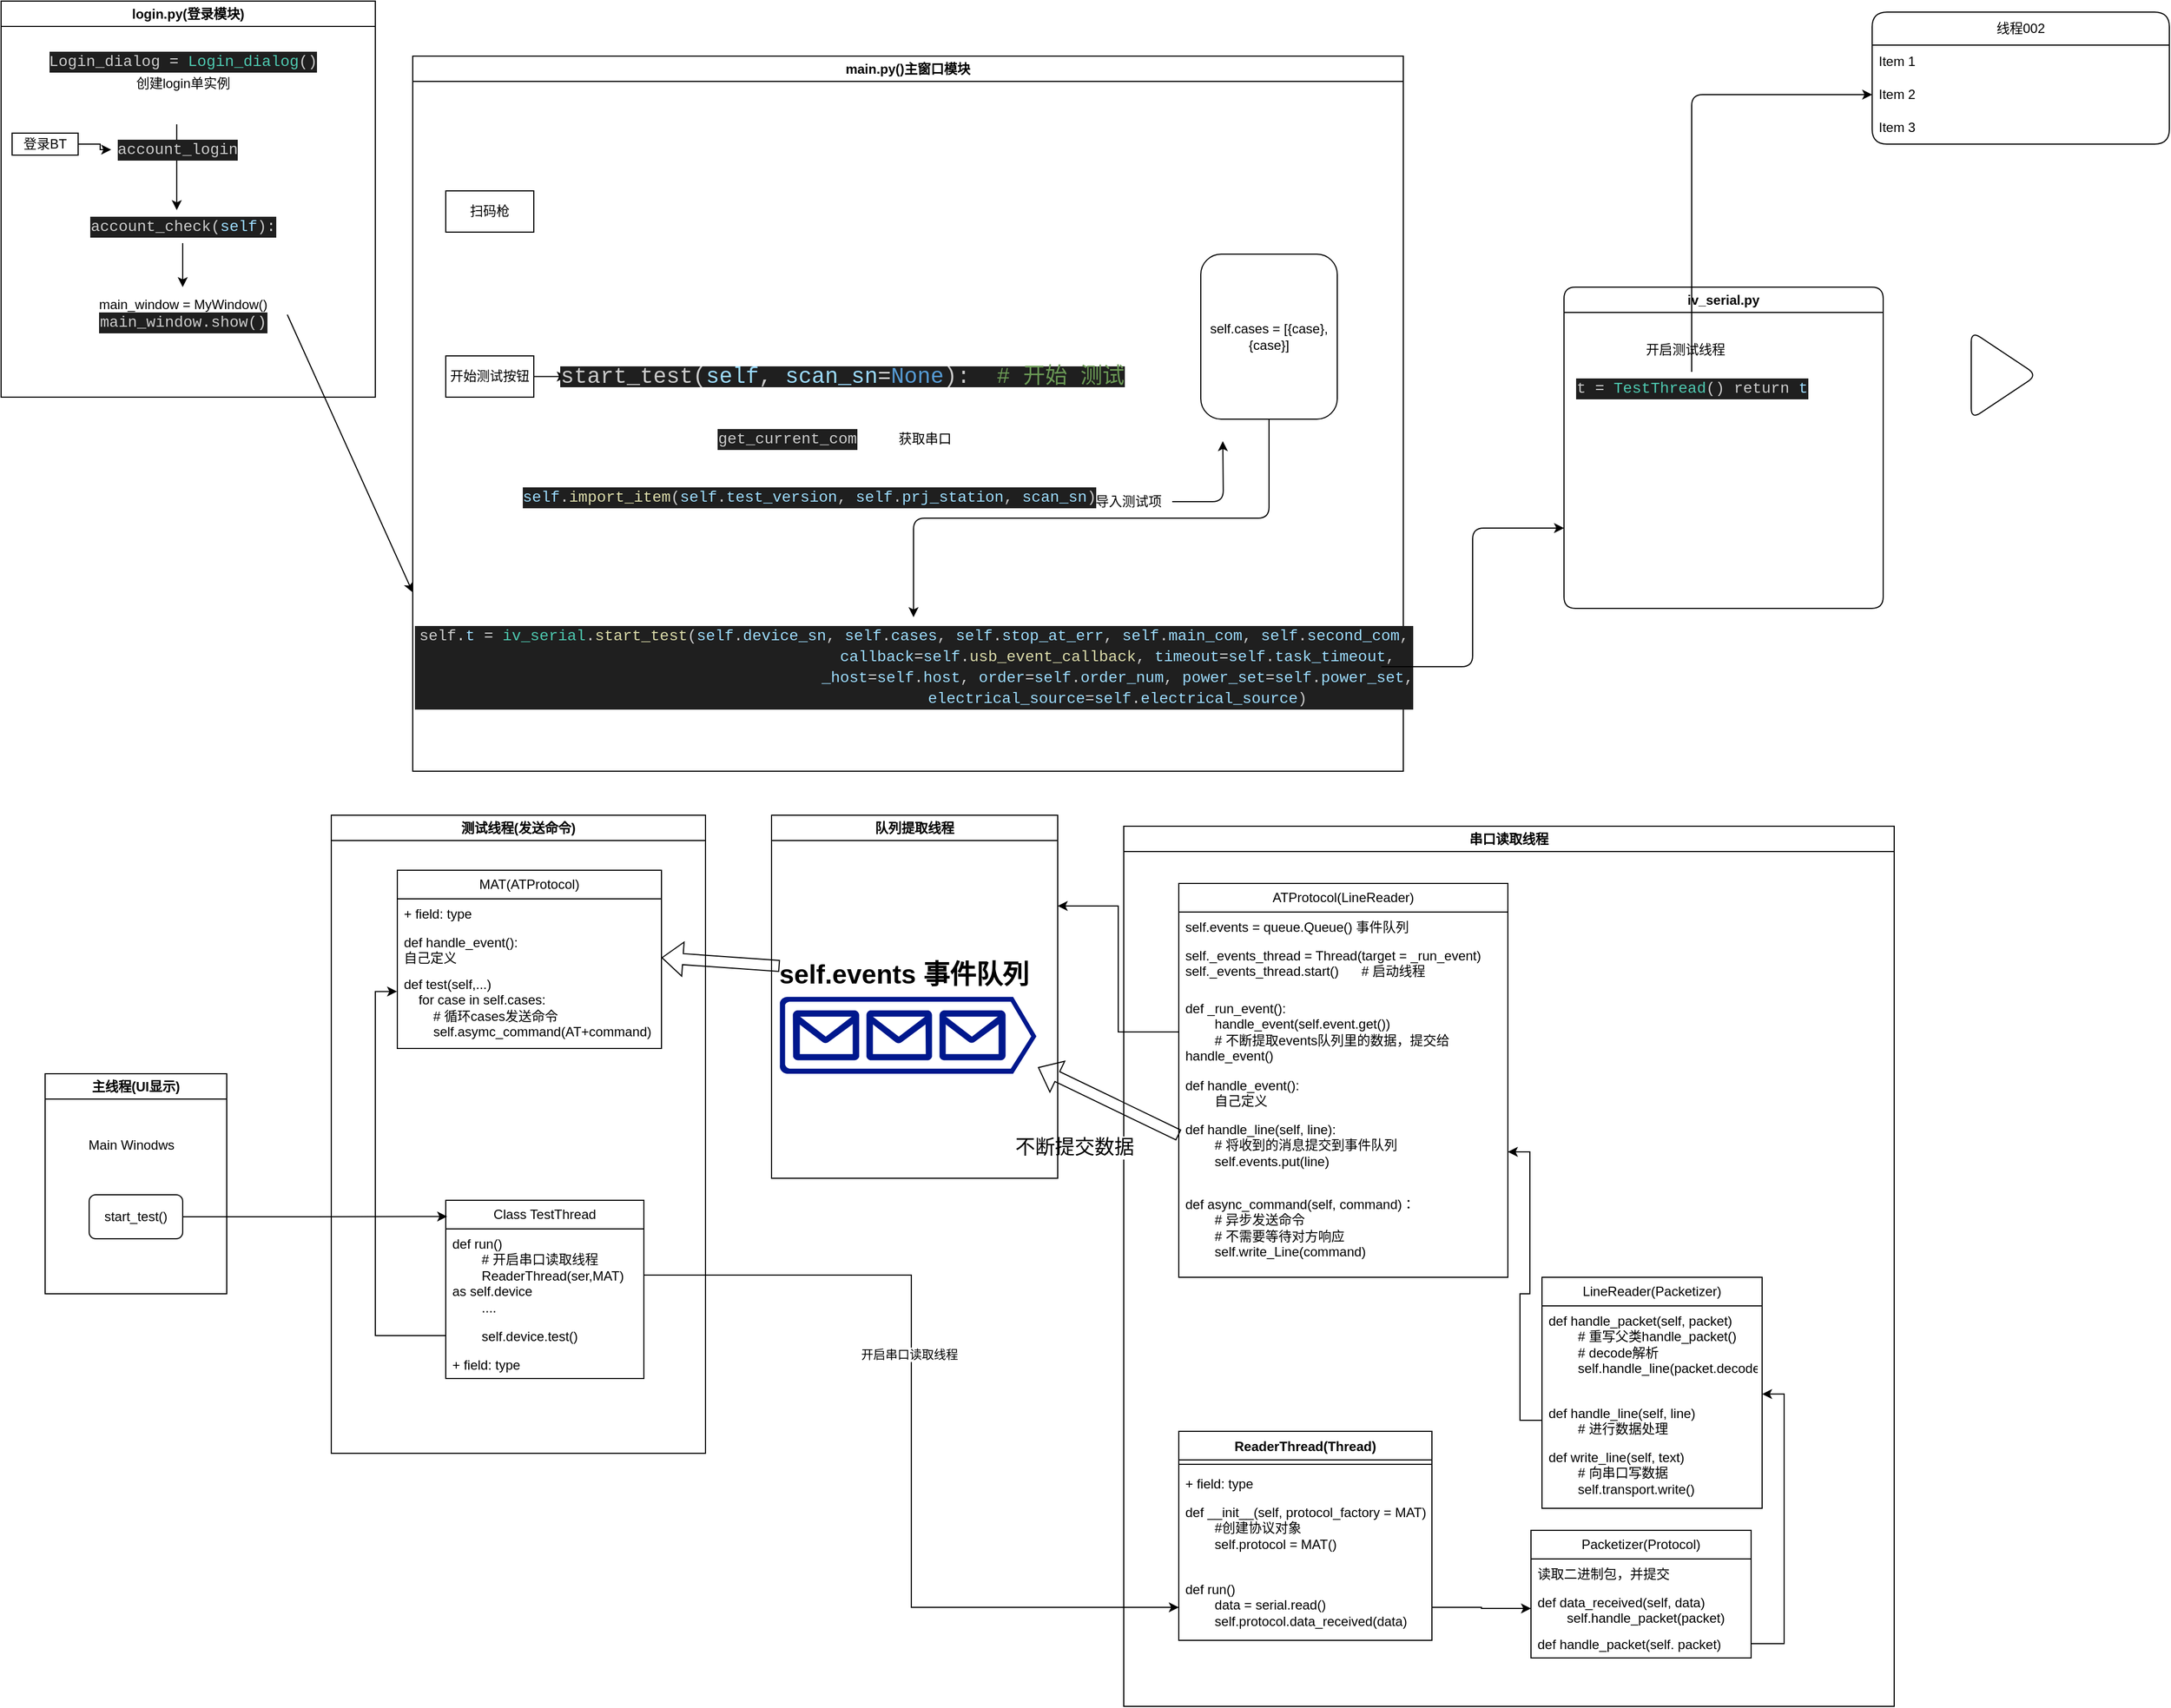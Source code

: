 <mxfile version="21.6.6" type="github">
  <diagram name="第 1 页" id="dt1ydbLvdWKdi6ZFMIxa">
    <mxGraphModel dx="989" dy="545" grid="1" gridSize="10" guides="1" tooltips="1" connect="1" arrows="1" fold="1" page="1" pageScale="1" pageWidth="827" pageHeight="1169" math="0" shadow="0">
      <root>
        <mxCell id="0" />
        <mxCell id="1" parent="0" />
        <mxCell id="iBdUKiKmWNrFC63WjBEQ-3" value="login.py(登录模块)" style="swimlane;whiteSpace=wrap;html=1;rounded=0;labelBackgroundColor=none;" parent="1" vertex="1">
          <mxGeometry x="40" y="130" width="340" height="360" as="geometry" />
        </mxCell>
        <mxCell id="iBdUKiKmWNrFC63WjBEQ-4" value="&lt;div style=&quot;color: rgb(204, 204, 204); background-color: rgb(31, 31, 31); font-family: Consolas, &amp;quot;Courier New&amp;quot;, monospace; font-size: 14px; line-height: 19px;&quot;&gt;Login_dialog &lt;span style=&quot;color: #d4d4d4;&quot;&gt;=&lt;/span&gt; &lt;span style=&quot;color: #4ec9b0;&quot;&gt;Login_dialog&lt;/span&gt;()&lt;/div&gt;" style="text;html=1;align=center;verticalAlign=middle;resizable=0;points=[];autosize=1;strokeColor=none;fillColor=none;rounded=0;labelBackgroundColor=none;" parent="iBdUKiKmWNrFC63WjBEQ-3" vertex="1">
          <mxGeometry x="40" y="40" width="250" height="30" as="geometry" />
        </mxCell>
        <mxCell id="iBdUKiKmWNrFC63WjBEQ-6" value="创建login单实例" style="text;html=1;align=center;verticalAlign=middle;resizable=0;points=[];autosize=1;strokeColor=none;fillColor=none;rounded=0;labelBackgroundColor=none;" parent="iBdUKiKmWNrFC63WjBEQ-3" vertex="1">
          <mxGeometry x="110" y="60" width="110" height="30" as="geometry" />
        </mxCell>
        <mxCell id="pdhDMb10vHC7tpRMdVxu-9" value="" style="edgeStyle=orthogonalEdgeStyle;rounded=0;orthogonalLoop=1;jettySize=auto;html=1;labelBackgroundColor=none;fontColor=default;" parent="iBdUKiKmWNrFC63WjBEQ-3" source="iBdUKiKmWNrFC63WjBEQ-7" target="pdhDMb10vHC7tpRMdVxu-3" edge="1">
          <mxGeometry relative="1" as="geometry" />
        </mxCell>
        <mxCell id="iBdUKiKmWNrFC63WjBEQ-7" value="&lt;div style=&quot;color: rgb(204, 204, 204); background-color: rgb(31, 31, 31); font-family: Consolas, &amp;quot;Courier New&amp;quot;, monospace; font-size: 14px; line-height: 19px;&quot;&gt;account_check(&lt;span style=&quot;color: #9cdcfe;&quot;&gt;self&lt;/span&gt;):&lt;/div&gt;" style="text;html=1;align=center;verticalAlign=middle;resizable=0;points=[];autosize=1;strokeColor=none;fillColor=none;rounded=0;labelBackgroundColor=none;" parent="iBdUKiKmWNrFC63WjBEQ-3" vertex="1">
          <mxGeometry x="75" y="190" width="180" height="30" as="geometry" />
        </mxCell>
        <mxCell id="pdhDMb10vHC7tpRMdVxu-8" value="" style="edgeStyle=orthogonalEdgeStyle;rounded=0;orthogonalLoop=1;jettySize=auto;html=1;labelBackgroundColor=none;fontColor=default;" parent="iBdUKiKmWNrFC63WjBEQ-3" edge="1">
          <mxGeometry relative="1" as="geometry">
            <mxPoint x="159.58" y="112.0" as="sourcePoint" />
            <mxPoint x="159.58" y="190" as="targetPoint" />
          </mxGeometry>
        </mxCell>
        <mxCell id="iBdUKiKmWNrFC63WjBEQ-15" value="&lt;div style=&quot;color: rgb(204, 204, 204); background-color: rgb(31, 31, 31); font-family: Consolas, &amp;quot;Courier New&amp;quot;, monospace; font-size: 14px; line-height: 19px;&quot;&gt;account_login&lt;/div&gt;" style="text;html=1;align=center;verticalAlign=middle;resizable=0;points=[];autosize=1;strokeColor=none;fillColor=none;rounded=0;labelBackgroundColor=none;" parent="iBdUKiKmWNrFC63WjBEQ-3" vertex="1">
          <mxGeometry x="100" y="120" width="120" height="30" as="geometry" />
        </mxCell>
        <mxCell id="pdhDMb10vHC7tpRMdVxu-3" value="main_window = MyWindow()&lt;br&gt;&lt;div style=&quot;color: rgb(204, 204, 204); background-color: rgb(31, 31, 31); font-family: Consolas, &amp;quot;Courier New&amp;quot;, monospace; font-size: 14px; line-height: 19px;&quot;&gt;main_window.show()&lt;/div&gt;" style="text;html=1;align=center;verticalAlign=middle;resizable=0;points=[];autosize=1;strokeColor=none;fillColor=none;rounded=0;labelBackgroundColor=none;" parent="iBdUKiKmWNrFC63WjBEQ-3" vertex="1">
          <mxGeometry x="75" y="260" width="180" height="50" as="geometry" />
        </mxCell>
        <mxCell id="pdhDMb10vHC7tpRMdVxu-5" value="" style="edgeStyle=orthogonalEdgeStyle;rounded=0;orthogonalLoop=1;jettySize=auto;html=1;labelBackgroundColor=none;fontColor=default;" parent="iBdUKiKmWNrFC63WjBEQ-3" source="pdhDMb10vHC7tpRMdVxu-4" target="iBdUKiKmWNrFC63WjBEQ-15" edge="1">
          <mxGeometry relative="1" as="geometry" />
        </mxCell>
        <mxCell id="pdhDMb10vHC7tpRMdVxu-4" value="登录BT" style="rounded=0;whiteSpace=wrap;html=1;labelBackgroundColor=none;" parent="iBdUKiKmWNrFC63WjBEQ-3" vertex="1">
          <mxGeometry x="10" y="120" width="60" height="20" as="geometry" />
        </mxCell>
        <mxCell id="pdhDMb10vHC7tpRMdVxu-10" value="main.py()主窗口模块" style="swimlane;whiteSpace=wrap;html=1;rounded=0;labelBackgroundColor=none;" parent="1" vertex="1">
          <mxGeometry x="414" y="180" width="900" height="650" as="geometry" />
        </mxCell>
        <mxCell id="pdhDMb10vHC7tpRMdVxu-16" value="" style="edgeStyle=orthogonalEdgeStyle;rounded=0;orthogonalLoop=1;jettySize=auto;html=1;labelBackgroundColor=none;fontColor=default;" parent="pdhDMb10vHC7tpRMdVxu-10" source="pdhDMb10vHC7tpRMdVxu-13" target="pdhDMb10vHC7tpRMdVxu-15" edge="1">
          <mxGeometry relative="1" as="geometry" />
        </mxCell>
        <mxCell id="pdhDMb10vHC7tpRMdVxu-13" value="开始测试按钮" style="rounded=0;whiteSpace=wrap;html=1;labelBackgroundColor=none;" parent="pdhDMb10vHC7tpRMdVxu-10" vertex="1">
          <mxGeometry x="30" y="272.5" width="80" height="37.5" as="geometry" />
        </mxCell>
        <mxCell id="pdhDMb10vHC7tpRMdVxu-14" value="扫码枪" style="rounded=0;whiteSpace=wrap;html=1;labelBackgroundColor=none;" parent="pdhDMb10vHC7tpRMdVxu-10" vertex="1">
          <mxGeometry x="30" y="122.5" width="80" height="37.5" as="geometry" />
        </mxCell>
        <mxCell id="pdhDMb10vHC7tpRMdVxu-15" value="&lt;div style=&quot;color: rgb(204, 204, 204); background-color: rgb(31, 31, 31); font-family: Consolas, &amp;quot;Courier New&amp;quot;, monospace; font-size: 20px; line-height: 19px;&quot;&gt;start_test(&lt;span style=&quot;color: #9cdcfe;&quot;&gt;self&lt;/span&gt;, &lt;span style=&quot;color: #9cdcfe;&quot;&gt;scan_sn&lt;/span&gt;&lt;span style=&quot;color: #d4d4d4;&quot;&gt;=&lt;/span&gt;&lt;span style=&quot;color: #569cd6;&quot;&gt;None&lt;/span&gt;): &amp;nbsp;&lt;span style=&quot;color: #6a9955;&quot;&gt;# 开始 测试&lt;/span&gt;&lt;/div&gt;" style="text;html=1;align=center;verticalAlign=middle;resizable=0;points=[];autosize=1;strokeColor=none;fillColor=none;rounded=0;labelBackgroundColor=none;" parent="pdhDMb10vHC7tpRMdVxu-10" vertex="1">
          <mxGeometry x="140" y="276.25" width="500" height="30" as="geometry" />
        </mxCell>
        <mxCell id="pdhDMb10vHC7tpRMdVxu-19" value="&lt;div style=&quot;color: rgb(204, 204, 204); background-color: rgb(31, 31, 31); font-family: Consolas, &amp;quot;Courier New&amp;quot;, monospace; font-size: 14px; line-height: 19px;&quot;&gt;get_current_com&lt;/div&gt;" style="text;html=1;align=center;verticalAlign=middle;resizable=0;points=[];autosize=1;strokeColor=none;fillColor=none;" parent="pdhDMb10vHC7tpRMdVxu-10" vertex="1">
          <mxGeometry x="270" y="332.5" width="140" height="30" as="geometry" />
        </mxCell>
        <mxCell id="pdhDMb10vHC7tpRMdVxu-22" value="&#xa;&lt;div style=&quot;color: rgb(204, 204, 204); background-color: rgb(31, 31, 31); font-family: Consolas, &amp;quot;Courier New&amp;quot;, monospace; font-weight: normal; font-size: 14px; line-height: 19px;&quot;&gt;&lt;div&gt;&lt;span style=&quot;color: #9cdcfe;&quot;&gt;self&lt;/span&gt;&lt;span style=&quot;color: #cccccc;&quot;&gt;.&lt;/span&gt;&lt;span style=&quot;color: #dcdcaa;&quot;&gt;import_item&lt;/span&gt;&lt;span style=&quot;color: #cccccc;&quot;&gt;(&lt;/span&gt;&lt;span style=&quot;color: #9cdcfe;&quot;&gt;self&lt;/span&gt;&lt;span style=&quot;color: #cccccc;&quot;&gt;.&lt;/span&gt;&lt;span style=&quot;color: #9cdcfe;&quot;&gt;test_version&lt;/span&gt;&lt;span style=&quot;color: #cccccc;&quot;&gt;, &lt;/span&gt;&lt;span style=&quot;color: #9cdcfe;&quot;&gt;self&lt;/span&gt;&lt;span style=&quot;color: #cccccc;&quot;&gt;.&lt;/span&gt;&lt;span style=&quot;color: #9cdcfe;&quot;&gt;prj_station&lt;/span&gt;&lt;span style=&quot;color: #cccccc;&quot;&gt;, &lt;/span&gt;&lt;span style=&quot;color: #9cdcfe;&quot;&gt;scan_sn&lt;/span&gt;&lt;span style=&quot;color: #cccccc;&quot;&gt;)&lt;/span&gt;&lt;/div&gt;&lt;/div&gt;&#xa;&#xa;" style="text;html=1;align=center;verticalAlign=middle;resizable=0;points=[];autosize=1;strokeColor=none;fillColor=none;" parent="pdhDMb10vHC7tpRMdVxu-10" vertex="1">
          <mxGeometry x="110" y="367.5" width="500" height="80" as="geometry" />
        </mxCell>
        <mxCell id="pdhDMb10vHC7tpRMdVxu-23" value="获取串口" style="text;html=1;align=center;verticalAlign=middle;resizable=0;points=[];autosize=1;strokeColor=none;fillColor=none;" parent="pdhDMb10vHC7tpRMdVxu-10" vertex="1">
          <mxGeometry x="430" y="332.5" width="70" height="30" as="geometry" />
        </mxCell>
        <mxCell id="pdhDMb10vHC7tpRMdVxu-37" style="edgeStyle=orthogonalEdgeStyle;rounded=1;orthogonalLoop=1;jettySize=auto;html=1;" parent="pdhDMb10vHC7tpRMdVxu-10" source="pdhDMb10vHC7tpRMdVxu-24" edge="1">
          <mxGeometry relative="1" as="geometry">
            <mxPoint x="736.0" y="350" as="targetPoint" />
          </mxGeometry>
        </mxCell>
        <mxCell id="pdhDMb10vHC7tpRMdVxu-24" value="导入测试项" style="text;html=1;align=center;verticalAlign=middle;resizable=0;points=[];autosize=1;strokeColor=none;fillColor=none;" parent="pdhDMb10vHC7tpRMdVxu-10" vertex="1">
          <mxGeometry x="610" y="390" width="80" height="30" as="geometry" />
        </mxCell>
        <mxCell id="pdhDMb10vHC7tpRMdVxu-27" value="&lt;div style=&quot;color: rgb(204, 204, 204); font-family: Consolas, &amp;quot;Courier New&amp;quot;, monospace; font-size: 14px; line-height: 19px; background-color: rgb(31, 31, 31);&quot;&gt;&lt;div&gt;self.&lt;span style=&quot;color: #9cdcfe;&quot;&gt;t&lt;/span&gt; &lt;span style=&quot;color: #d4d4d4;&quot;&gt;=&lt;/span&gt; &lt;span style=&quot;color: #4ec9b0;&quot;&gt;iv_serial&lt;/span&gt;.&lt;span style=&quot;color: #dcdcaa;&quot;&gt;start_test&lt;/span&gt;(&lt;span style=&quot;color: #9cdcfe;&quot;&gt;self&lt;/span&gt;.&lt;span style=&quot;color: #9cdcfe;&quot;&gt;device_sn&lt;/span&gt;, &lt;span style=&quot;color: #9cdcfe;&quot;&gt;self&lt;/span&gt;.&lt;span style=&quot;color: #9cdcfe;&quot;&gt;cases&lt;/span&gt;, &lt;span style=&quot;color: #9cdcfe;&quot;&gt;self&lt;/span&gt;.&lt;span style=&quot;color: #9cdcfe;&quot;&gt;stop_at_err&lt;/span&gt;, &lt;span style=&quot;color: #9cdcfe;&quot;&gt;self&lt;/span&gt;.&lt;span style=&quot;color: #9cdcfe;&quot;&gt;main_com&lt;/span&gt;, &lt;span style=&quot;color: #9cdcfe;&quot;&gt;self&lt;/span&gt;.&lt;span style=&quot;color: #9cdcfe;&quot;&gt;second_com&lt;/span&gt;,&lt;/div&gt;&lt;div&gt;&amp;nbsp; &amp;nbsp; &amp;nbsp; &amp;nbsp; &amp;nbsp; &amp;nbsp; &amp;nbsp; &amp;nbsp; &amp;nbsp; &amp;nbsp; &amp;nbsp; &amp;nbsp; &amp;nbsp; &amp;nbsp; &amp;nbsp; &amp;nbsp; &amp;nbsp; &amp;nbsp; &amp;nbsp; &amp;nbsp; &amp;nbsp; &amp;nbsp; &lt;span style=&quot;color: #9cdcfe;&quot;&gt;callback&lt;/span&gt;&lt;span style=&quot;color: #d4d4d4;&quot;&gt;=&lt;/span&gt;&lt;span style=&quot;color: #9cdcfe;&quot;&gt;self&lt;/span&gt;.&lt;span style=&quot;color: #dcdcaa;&quot;&gt;usb_event_callback&lt;/span&gt;, &lt;span style=&quot;color: #9cdcfe;&quot;&gt;timeout&lt;/span&gt;&lt;span style=&quot;color: #d4d4d4;&quot;&gt;=&lt;/span&gt;&lt;span style=&quot;color: #9cdcfe;&quot;&gt;self&lt;/span&gt;.&lt;span style=&quot;color: #9cdcfe;&quot;&gt;task_timeout&lt;/span&gt;,&lt;/div&gt;&lt;div&gt;&amp;nbsp; &amp;nbsp; &amp;nbsp; &amp;nbsp; &amp;nbsp; &amp;nbsp; &amp;nbsp; &amp;nbsp; &amp;nbsp; &amp;nbsp; &amp;nbsp; &amp;nbsp; &amp;nbsp; &amp;nbsp; &amp;nbsp; &amp;nbsp; &amp;nbsp; &amp;nbsp; &amp;nbsp; &amp;nbsp; &amp;nbsp; &amp;nbsp; &lt;span style=&quot;color: #9cdcfe;&quot;&gt;_host&lt;/span&gt;&lt;span style=&quot;color: #d4d4d4;&quot;&gt;=&lt;/span&gt;&lt;span style=&quot;color: #9cdcfe;&quot;&gt;self&lt;/span&gt;.&lt;span style=&quot;color: #9cdcfe;&quot;&gt;host&lt;/span&gt;, &lt;span style=&quot;color: #9cdcfe;&quot;&gt;order&lt;/span&gt;&lt;span style=&quot;color: #d4d4d4;&quot;&gt;=&lt;/span&gt;&lt;span style=&quot;color: #9cdcfe;&quot;&gt;self&lt;/span&gt;.&lt;span style=&quot;color: #9cdcfe;&quot;&gt;order_num&lt;/span&gt;, &lt;span style=&quot;color: #9cdcfe;&quot;&gt;power_set&lt;/span&gt;&lt;span style=&quot;color: #d4d4d4;&quot;&gt;=&lt;/span&gt;&lt;span style=&quot;color: #9cdcfe;&quot;&gt;self&lt;/span&gt;.&lt;span style=&quot;color: #9cdcfe;&quot;&gt;power_set&lt;/span&gt;,&lt;/div&gt;&lt;div&gt;&amp;nbsp; &amp;nbsp; &amp;nbsp; &amp;nbsp; &amp;nbsp; &amp;nbsp; &amp;nbsp; &amp;nbsp; &amp;nbsp; &amp;nbsp; &amp;nbsp; &amp;nbsp; &amp;nbsp; &amp;nbsp; &amp;nbsp; &amp;nbsp; &amp;nbsp; &amp;nbsp; &amp;nbsp; &amp;nbsp; &amp;nbsp; &amp;nbsp; &lt;span style=&quot;color: #9cdcfe;&quot;&gt;electrical_source&lt;/span&gt;&lt;span style=&quot;color: #d4d4d4;&quot;&gt;=&lt;/span&gt;&lt;span style=&quot;color: #9cdcfe;&quot;&gt;self&lt;/span&gt;.&lt;span style=&quot;color: #9cdcfe;&quot;&gt;electrical_source&lt;/span&gt;)&lt;/div&gt;&lt;/div&gt;" style="text;html=1;align=center;verticalAlign=middle;resizable=0;points=[];autosize=1;" parent="pdhDMb10vHC7tpRMdVxu-10" vertex="1">
          <mxGeometry x="30" y="510" width="850" height="90" as="geometry" />
        </mxCell>
        <mxCell id="pdhDMb10vHC7tpRMdVxu-40" style="edgeStyle=orthogonalEdgeStyle;rounded=1;orthogonalLoop=1;jettySize=auto;html=1;" parent="pdhDMb10vHC7tpRMdVxu-10" source="pdhDMb10vHC7tpRMdVxu-38" target="pdhDMb10vHC7tpRMdVxu-27" edge="1">
          <mxGeometry relative="1" as="geometry" />
        </mxCell>
        <mxCell id="pdhDMb10vHC7tpRMdVxu-38" value="self.cases = [{case},{case}]" style="whiteSpace=wrap;html=1;rounded=1;" parent="pdhDMb10vHC7tpRMdVxu-10" vertex="1">
          <mxGeometry x="716" y="180" width="124" height="150" as="geometry" />
        </mxCell>
        <mxCell id="pdhDMb10vHC7tpRMdVxu-11" value="" style="endArrow=classic;html=1;rounded=0;exitX=1.028;exitY=0.5;exitDx=0;exitDy=0;exitPerimeter=0;entryX=0;entryY=0.75;entryDx=0;entryDy=0;labelBackgroundColor=none;fontColor=default;" parent="1" source="pdhDMb10vHC7tpRMdVxu-3" target="pdhDMb10vHC7tpRMdVxu-10" edge="1">
          <mxGeometry width="50" height="50" relative="1" as="geometry">
            <mxPoint x="340" y="330" as="sourcePoint" />
            <mxPoint x="430" y="170" as="targetPoint" />
          </mxGeometry>
        </mxCell>
        <mxCell id="pdhDMb10vHC7tpRMdVxu-26" value="&lt;div style=&quot;color: rgb(204, 204, 204); background-color: rgb(31, 31, 31); font-family: Consolas, &amp;quot;Courier New&amp;quot;, monospace; font-size: 14px; line-height: 19px;&quot;&gt;&lt;br&gt;&lt;/div&gt;" style="text;html=1;align=center;verticalAlign=middle;resizable=0;points=[];autosize=1;strokeColor=none;fillColor=none;" parent="1" vertex="1">
          <mxGeometry x="750" y="578" width="20" height="30" as="geometry" />
        </mxCell>
        <mxCell id="pdhDMb10vHC7tpRMdVxu-28" style="edgeStyle=orthogonalEdgeStyle;rounded=1;orthogonalLoop=1;jettySize=auto;html=1;entryX=0;entryY=0.75;entryDx=0;entryDy=0;" parent="1" source="pdhDMb10vHC7tpRMdVxu-27" target="pdhDMb10vHC7tpRMdVxu-29" edge="1">
          <mxGeometry relative="1" as="geometry">
            <mxPoint x="1170" y="490" as="targetPoint" />
          </mxGeometry>
        </mxCell>
        <mxCell id="pdhDMb10vHC7tpRMdVxu-29" value="iv_serial.py" style="swimlane;whiteSpace=wrap;html=1;rounded=1;" parent="1" vertex="1">
          <mxGeometry x="1460" y="390" width="290" height="292" as="geometry" />
        </mxCell>
        <mxCell id="pdhDMb10vHC7tpRMdVxu-30" value="开启测试线程" style="text;html=1;align=center;verticalAlign=middle;resizable=0;points=[];autosize=1;strokeColor=none;fillColor=none;" parent="pdhDMb10vHC7tpRMdVxu-29" vertex="1">
          <mxGeometry x="60" y="42" width="100" height="30" as="geometry" />
        </mxCell>
        <mxCell id="pdhDMb10vHC7tpRMdVxu-31" value="&lt;div style=&quot;color: rgb(204, 204, 204); background-color: rgb(31, 31, 31); font-family: Consolas, &amp;quot;Courier New&amp;quot;, monospace; font-size: 14px; line-height: 19px;&quot;&gt;t&lt;span style=&quot;&quot;&gt; &lt;/span&gt;&lt;span style=&quot;color: rgb(212, 212, 212);&quot;&gt;=&lt;/span&gt;&lt;span style=&quot;&quot;&gt; &lt;/span&gt;&lt;span style=&quot;color: rgb(78, 201, 176);&quot;&gt;TestThread&lt;/span&gt;()&amp;nbsp;return&lt;span style=&quot;&quot;&gt; &lt;/span&gt;&lt;span style=&quot;color: rgb(156, 220, 254);&quot;&gt;t&lt;/span&gt;&lt;/div&gt;" style="text;html=1;align=center;verticalAlign=middle;resizable=0;points=[];autosize=1;strokeColor=none;fillColor=none;" parent="pdhDMb10vHC7tpRMdVxu-29" vertex="1">
          <mxGeometry x="6" y="77" width="220" height="30" as="geometry" />
        </mxCell>
        <mxCell id="pdhDMb10vHC7tpRMdVxu-32" value="线程002" style="swimlane;fontStyle=0;childLayout=stackLayout;horizontal=1;startSize=30;horizontalStack=0;resizeParent=1;resizeParentMax=0;resizeLast=0;collapsible=1;marginBottom=0;whiteSpace=wrap;html=1;rounded=1;" parent="1" vertex="1">
          <mxGeometry x="1740" y="140" width="270" height="120" as="geometry" />
        </mxCell>
        <mxCell id="pdhDMb10vHC7tpRMdVxu-33" value="Item 1" style="text;strokeColor=none;fillColor=none;align=left;verticalAlign=middle;spacingLeft=4;spacingRight=4;overflow=hidden;points=[[0,0.5],[1,0.5]];portConstraint=eastwest;rotatable=0;whiteSpace=wrap;html=1;" parent="pdhDMb10vHC7tpRMdVxu-32" vertex="1">
          <mxGeometry y="30" width="270" height="30" as="geometry" />
        </mxCell>
        <mxCell id="pdhDMb10vHC7tpRMdVxu-34" value="Item 2" style="text;strokeColor=none;fillColor=none;align=left;verticalAlign=middle;spacingLeft=4;spacingRight=4;overflow=hidden;points=[[0,0.5],[1,0.5]];portConstraint=eastwest;rotatable=0;whiteSpace=wrap;html=1;" parent="pdhDMb10vHC7tpRMdVxu-32" vertex="1">
          <mxGeometry y="60" width="270" height="30" as="geometry" />
        </mxCell>
        <mxCell id="pdhDMb10vHC7tpRMdVxu-35" value="Item 3" style="text;strokeColor=none;fillColor=none;align=left;verticalAlign=middle;spacingLeft=4;spacingRight=4;overflow=hidden;points=[[0,0.5],[1,0.5]];portConstraint=eastwest;rotatable=0;whiteSpace=wrap;html=1;" parent="pdhDMb10vHC7tpRMdVxu-32" vertex="1">
          <mxGeometry y="90" width="270" height="30" as="geometry" />
        </mxCell>
        <mxCell id="pdhDMb10vHC7tpRMdVxu-41" style="edgeStyle=orthogonalEdgeStyle;rounded=1;orthogonalLoop=1;jettySize=auto;html=1;entryX=0;entryY=0.5;entryDx=0;entryDy=0;" parent="1" source="pdhDMb10vHC7tpRMdVxu-31" target="pdhDMb10vHC7tpRMdVxu-34" edge="1">
          <mxGeometry relative="1" as="geometry">
            <mxPoint x="1930" y="310" as="targetPoint" />
          </mxGeometry>
        </mxCell>
        <mxCell id="jpHVRqmkEGCWsvxQY14R-1" value="" style="triangle;whiteSpace=wrap;html=1;rounded=1;" parent="1" vertex="1">
          <mxGeometry x="1830" y="430" width="60" height="80" as="geometry" />
        </mxCell>
        <mxCell id="DcLxN9_69zLo99ulYXgM-1" value="主线程(UI显示)" style="swimlane;whiteSpace=wrap;html=1;" vertex="1" parent="1">
          <mxGeometry x="80" y="1105" width="165" height="200" as="geometry" />
        </mxCell>
        <mxCell id="DcLxN9_69zLo99ulYXgM-2" value="Main Winodws" style="text;html=1;align=center;verticalAlign=middle;resizable=0;points=[];autosize=1;strokeColor=none;fillColor=none;" vertex="1" parent="DcLxN9_69zLo99ulYXgM-1">
          <mxGeometry x="27.5" y="50" width="100" height="30" as="geometry" />
        </mxCell>
        <mxCell id="DcLxN9_69zLo99ulYXgM-3" value="start_test()" style="rounded=1;whiteSpace=wrap;html=1;" vertex="1" parent="DcLxN9_69zLo99ulYXgM-1">
          <mxGeometry x="40" y="110" width="85" height="40" as="geometry" />
        </mxCell>
        <mxCell id="DcLxN9_69zLo99ulYXgM-4" value="测试线程(发送命令)" style="swimlane;whiteSpace=wrap;html=1;" vertex="1" parent="1">
          <mxGeometry x="340" y="870" width="340" height="580" as="geometry" />
        </mxCell>
        <mxCell id="DcLxN9_69zLo99ulYXgM-16" value="Class TestThread" style="swimlane;fontStyle=0;childLayout=stackLayout;horizontal=1;startSize=26;fillColor=none;horizontalStack=0;resizeParent=1;resizeParentMax=0;resizeLast=0;collapsible=1;marginBottom=0;whiteSpace=wrap;html=1;" vertex="1" parent="DcLxN9_69zLo99ulYXgM-4">
          <mxGeometry x="104" y="350" width="180" height="162" as="geometry" />
        </mxCell>
        <mxCell id="DcLxN9_69zLo99ulYXgM-17" value="def run()&lt;br&gt;&lt;span style=&quot;white-space: pre;&quot;&gt;&#x9;&lt;/span&gt;# 开启串口读取线程&lt;br&gt;&lt;span style=&quot;white-space: pre;&quot;&gt;&#x9;&lt;/span&gt;ReaderThread(ser,MAT) as self.device&lt;br&gt;&lt;span style=&quot;white-space: pre;&quot;&gt;&#x9;&lt;/span&gt;...." style="text;strokeColor=none;fillColor=none;align=left;verticalAlign=top;spacingLeft=4;spacingRight=4;overflow=hidden;rotatable=0;points=[[0,0.5],[1,0.5]];portConstraint=eastwest;whiteSpace=wrap;html=1;" vertex="1" parent="DcLxN9_69zLo99ulYXgM-16">
          <mxGeometry y="26" width="180" height="84" as="geometry" />
        </mxCell>
        <mxCell id="DcLxN9_69zLo99ulYXgM-18" value="&lt;span style=&quot;white-space: pre;&quot;&gt;&#x9;&lt;/span&gt;self.device.test()" style="text;strokeColor=none;fillColor=none;align=left;verticalAlign=top;spacingLeft=4;spacingRight=4;overflow=hidden;rotatable=0;points=[[0,0.5],[1,0.5]];portConstraint=eastwest;whiteSpace=wrap;html=1;" vertex="1" parent="DcLxN9_69zLo99ulYXgM-16">
          <mxGeometry y="110" width="180" height="26" as="geometry" />
        </mxCell>
        <mxCell id="DcLxN9_69zLo99ulYXgM-19" value="+ field: type" style="text;strokeColor=none;fillColor=none;align=left;verticalAlign=top;spacingLeft=4;spacingRight=4;overflow=hidden;rotatable=0;points=[[0,0.5],[1,0.5]];portConstraint=eastwest;whiteSpace=wrap;html=1;" vertex="1" parent="DcLxN9_69zLo99ulYXgM-16">
          <mxGeometry y="136" width="180" height="26" as="geometry" />
        </mxCell>
        <mxCell id="DcLxN9_69zLo99ulYXgM-23" value="MAT(ATProtocol&lt;span style=&quot;background-color: initial;&quot;&gt;)&lt;/span&gt;" style="swimlane;fontStyle=0;childLayout=stackLayout;horizontal=1;startSize=26;fillColor=none;horizontalStack=0;resizeParent=1;resizeParentMax=0;resizeLast=0;collapsible=1;marginBottom=0;whiteSpace=wrap;html=1;" vertex="1" parent="DcLxN9_69zLo99ulYXgM-4">
          <mxGeometry x="60" y="50" width="240" height="162" as="geometry" />
        </mxCell>
        <mxCell id="DcLxN9_69zLo99ulYXgM-24" value="+ field: type" style="text;strokeColor=none;fillColor=none;align=left;verticalAlign=top;spacingLeft=4;spacingRight=4;overflow=hidden;rotatable=0;points=[[0,0.5],[1,0.5]];portConstraint=eastwest;whiteSpace=wrap;html=1;" vertex="1" parent="DcLxN9_69zLo99ulYXgM-23">
          <mxGeometry y="26" width="240" height="26" as="geometry" />
        </mxCell>
        <mxCell id="DcLxN9_69zLo99ulYXgM-25" value="def handle_event():&lt;br style=&quot;border-color: var(--border-color);&quot;&gt;&#x9;自己定义" style="text;strokeColor=none;fillColor=none;align=left;verticalAlign=top;spacingLeft=4;spacingRight=4;overflow=hidden;rotatable=0;points=[[0,0.5],[1,0.5]];portConstraint=eastwest;whiteSpace=wrap;html=1;" vertex="1" parent="DcLxN9_69zLo99ulYXgM-23">
          <mxGeometry y="52" width="240" height="38" as="geometry" />
        </mxCell>
        <mxCell id="DcLxN9_69zLo99ulYXgM-26" value="def test(self,...)&lt;br&gt;&lt;span style=&quot;&quot;&gt;&lt;span style=&quot;&quot;&gt;&amp;nbsp;&amp;nbsp;&amp;nbsp;&amp;nbsp;&lt;/span&gt;&lt;/span&gt;for case in self.cases:&lt;br&gt;&lt;span style=&quot;white-space: pre;&quot;&gt;&#x9;&lt;/span&gt;# 循环cases发送命令&lt;br&gt;&lt;span style=&quot;&quot;&gt;&lt;span style=&quot;&quot;&gt;&amp;nbsp;&amp;nbsp;&amp;nbsp;&amp;nbsp;&lt;/span&gt;&lt;/span&gt;&lt;span style=&quot;&quot;&gt;&lt;span style=&quot;&quot;&gt;&amp;nbsp;&amp;nbsp;&amp;nbsp;&amp;nbsp;&lt;/span&gt;&lt;/span&gt;self.asymc_command(AT+command)" style="text;strokeColor=none;fillColor=none;align=left;verticalAlign=top;spacingLeft=4;spacingRight=4;overflow=hidden;rotatable=0;points=[[0,0.5],[1,0.5]];portConstraint=eastwest;whiteSpace=wrap;html=1;" vertex="1" parent="DcLxN9_69zLo99ulYXgM-23">
          <mxGeometry y="90" width="240" height="72" as="geometry" />
        </mxCell>
        <mxCell id="DcLxN9_69zLo99ulYXgM-36" style="edgeStyle=orthogonalEdgeStyle;rounded=0;orthogonalLoop=1;jettySize=auto;html=1;entryX=-0.001;entryY=0.281;entryDx=0;entryDy=0;entryPerimeter=0;" edge="1" parent="DcLxN9_69zLo99ulYXgM-4" source="DcLxN9_69zLo99ulYXgM-18" target="DcLxN9_69zLo99ulYXgM-26">
          <mxGeometry relative="1" as="geometry" />
        </mxCell>
        <mxCell id="DcLxN9_69zLo99ulYXgM-21" style="edgeStyle=orthogonalEdgeStyle;rounded=0;orthogonalLoop=1;jettySize=auto;html=1;exitX=1;exitY=0.5;exitDx=0;exitDy=0;entryX=0.007;entryY=0.091;entryDx=0;entryDy=0;entryPerimeter=0;" edge="1" parent="1" source="DcLxN9_69zLo99ulYXgM-3" target="DcLxN9_69zLo99ulYXgM-16">
          <mxGeometry relative="1" as="geometry" />
        </mxCell>
        <mxCell id="DcLxN9_69zLo99ulYXgM-22" value="串口读取线程" style="swimlane;whiteSpace=wrap;html=1;" vertex="1" parent="1">
          <mxGeometry x="1060" y="880" width="700" height="800" as="geometry" />
        </mxCell>
        <mxCell id="DcLxN9_69zLo99ulYXgM-48" value="Packetizer(Protocol)" style="swimlane;fontStyle=0;childLayout=stackLayout;horizontal=1;startSize=26;fillColor=none;horizontalStack=0;resizeParent=1;resizeParentMax=0;resizeLast=0;collapsible=1;marginBottom=0;whiteSpace=wrap;html=1;" vertex="1" parent="DcLxN9_69zLo99ulYXgM-22">
          <mxGeometry x="370" y="640" width="200" height="116" as="geometry" />
        </mxCell>
        <mxCell id="DcLxN9_69zLo99ulYXgM-49" value="读取二进制包，并提交" style="text;strokeColor=none;fillColor=none;align=left;verticalAlign=top;spacingLeft=4;spacingRight=4;overflow=hidden;rotatable=0;points=[[0,0.5],[1,0.5]];portConstraint=eastwest;whiteSpace=wrap;html=1;" vertex="1" parent="DcLxN9_69zLo99ulYXgM-48">
          <mxGeometry y="26" width="200" height="26" as="geometry" />
        </mxCell>
        <mxCell id="DcLxN9_69zLo99ulYXgM-50" value="def data_received(self, data)&lt;br&gt;&lt;span style=&quot;white-space: pre;&quot;&gt;&#x9;&lt;/span&gt;self.handle_packet(packet)" style="text;strokeColor=none;fillColor=none;align=left;verticalAlign=top;spacingLeft=4;spacingRight=4;overflow=hidden;rotatable=0;points=[[0,0.5],[1,0.5]];portConstraint=eastwest;whiteSpace=wrap;html=1;" vertex="1" parent="DcLxN9_69zLo99ulYXgM-48">
          <mxGeometry y="52" width="200" height="38" as="geometry" />
        </mxCell>
        <mxCell id="DcLxN9_69zLo99ulYXgM-51" value="def handle_packet(self. packet)" style="text;strokeColor=none;fillColor=none;align=left;verticalAlign=top;spacingLeft=4;spacingRight=4;overflow=hidden;rotatable=0;points=[[0,0.5],[1,0.5]];portConstraint=eastwest;whiteSpace=wrap;html=1;" vertex="1" parent="DcLxN9_69zLo99ulYXgM-48">
          <mxGeometry y="90" width="200" height="26" as="geometry" />
        </mxCell>
        <mxCell id="DcLxN9_69zLo99ulYXgM-52" value="LineReader(Packetizer)" style="swimlane;fontStyle=0;childLayout=stackLayout;horizontal=1;startSize=26;fillColor=none;horizontalStack=0;resizeParent=1;resizeParentMax=0;resizeLast=0;collapsible=1;marginBottom=0;whiteSpace=wrap;html=1;" vertex="1" parent="DcLxN9_69zLo99ulYXgM-22">
          <mxGeometry x="380" y="410" width="200" height="210" as="geometry" />
        </mxCell>
        <mxCell id="DcLxN9_69zLo99ulYXgM-53" value="def handle_packet(self, packet)&lt;br&gt;&lt;span style=&quot;white-space: pre;&quot;&gt;&#x9;&lt;/span&gt;# 重写父类handle_packet()&lt;br&gt;&lt;span style=&quot;white-space: pre;&quot;&gt;&#x9;&lt;/span&gt;# decode解析&lt;br&gt;&lt;span style=&quot;white-space: pre;&quot;&gt;&#x9;&lt;/span&gt;self.handle_line(packet.decode())" style="text;strokeColor=none;fillColor=none;align=left;verticalAlign=top;spacingLeft=4;spacingRight=4;overflow=hidden;rotatable=0;points=[[0,0.5],[1,0.5]];portConstraint=eastwest;whiteSpace=wrap;html=1;" vertex="1" parent="DcLxN9_69zLo99ulYXgM-52">
          <mxGeometry y="26" width="200" height="84" as="geometry" />
        </mxCell>
        <mxCell id="DcLxN9_69zLo99ulYXgM-54" value="def handle_line(self, line)&lt;br&gt;&lt;span style=&quot;white-space: pre;&quot;&gt;&#x9;&lt;/span&gt;# 进行数据处理" style="text;strokeColor=none;fillColor=none;align=left;verticalAlign=top;spacingLeft=4;spacingRight=4;overflow=hidden;rotatable=0;points=[[0,0.5],[1,0.5]];portConstraint=eastwest;whiteSpace=wrap;html=1;" vertex="1" parent="DcLxN9_69zLo99ulYXgM-52">
          <mxGeometry y="110" width="200" height="40" as="geometry" />
        </mxCell>
        <mxCell id="DcLxN9_69zLo99ulYXgM-55" value="def write_line(self, text)&lt;br&gt;&lt;span style=&quot;white-space: pre;&quot;&gt;&#x9;&lt;/span&gt;# 向串口写数据&lt;br&gt;&lt;span style=&quot;white-space: pre;&quot;&gt;&#x9;&lt;/span&gt;self.transport.write()" style="text;strokeColor=none;fillColor=none;align=left;verticalAlign=top;spacingLeft=4;spacingRight=4;overflow=hidden;rotatable=0;points=[[0,0.5],[1,0.5]];portConstraint=eastwest;whiteSpace=wrap;html=1;" vertex="1" parent="DcLxN9_69zLo99ulYXgM-52">
          <mxGeometry y="150" width="200" height="60" as="geometry" />
        </mxCell>
        <mxCell id="DcLxN9_69zLo99ulYXgM-37" value="ReaderThread(Thread)" style="swimlane;fontStyle=1;align=center;verticalAlign=top;childLayout=stackLayout;horizontal=1;startSize=26;horizontalStack=0;resizeParent=1;resizeParentMax=0;resizeLast=0;collapsible=1;marginBottom=0;whiteSpace=wrap;html=1;" vertex="1" parent="DcLxN9_69zLo99ulYXgM-22">
          <mxGeometry x="50" y="550" width="230" height="190" as="geometry" />
        </mxCell>
        <mxCell id="DcLxN9_69zLo99ulYXgM-39" value="" style="line;strokeWidth=1;fillColor=none;align=left;verticalAlign=middle;spacingTop=-1;spacingLeft=3;spacingRight=3;rotatable=0;labelPosition=right;points=[];portConstraint=eastwest;strokeColor=inherit;" vertex="1" parent="DcLxN9_69zLo99ulYXgM-37">
          <mxGeometry y="26" width="230" height="8" as="geometry" />
        </mxCell>
        <mxCell id="DcLxN9_69zLo99ulYXgM-38" value="+ field: type" style="text;strokeColor=none;fillColor=none;align=left;verticalAlign=top;spacingLeft=4;spacingRight=4;overflow=hidden;rotatable=0;points=[[0,0.5],[1,0.5]];portConstraint=eastwest;whiteSpace=wrap;html=1;" vertex="1" parent="DcLxN9_69zLo99ulYXgM-37">
          <mxGeometry y="34" width="230" height="26" as="geometry" />
        </mxCell>
        <mxCell id="DcLxN9_69zLo99ulYXgM-47" value="def __init__(self, protocol_factory = MAT)&lt;br&gt;&lt;span style=&quot;white-space: pre;&quot;&gt;&#x9;&lt;/span&gt;#创建协议对象&lt;br&gt;&lt;span style=&quot;white-space: pre;&quot;&gt;&#x9;&lt;/span&gt;self.protocol = MAT()" style="text;strokeColor=none;fillColor=none;align=left;verticalAlign=top;spacingLeft=4;spacingRight=4;overflow=hidden;rotatable=0;points=[[0,0.5],[1,0.5]];portConstraint=eastwest;whiteSpace=wrap;html=1;" vertex="1" parent="DcLxN9_69zLo99ulYXgM-37">
          <mxGeometry y="60" width="230" height="70" as="geometry" />
        </mxCell>
        <mxCell id="DcLxN9_69zLo99ulYXgM-40" value="def run()&lt;br&gt;&lt;span style=&quot;white-space: pre;&quot;&gt;&#x9;&lt;/span&gt;data = serial.read()&lt;br&gt;&lt;span style=&quot;white-space: pre;&quot;&gt;&#x9;&lt;/span&gt;self.protocol.data_received(data)" style="text;strokeColor=none;fillColor=none;align=left;verticalAlign=top;spacingLeft=4;spacingRight=4;overflow=hidden;rotatable=0;points=[[0,0.5],[1,0.5]];portConstraint=eastwest;whiteSpace=wrap;html=1;" vertex="1" parent="DcLxN9_69zLo99ulYXgM-37">
          <mxGeometry y="130" width="230" height="60" as="geometry" />
        </mxCell>
        <mxCell id="DcLxN9_69zLo99ulYXgM-113" style="edgeStyle=orthogonalEdgeStyle;rounded=0;orthogonalLoop=1;jettySize=auto;html=1;entryX=0;entryY=0.5;entryDx=0;entryDy=0;" edge="1" parent="DcLxN9_69zLo99ulYXgM-22" source="DcLxN9_69zLo99ulYXgM-40" target="DcLxN9_69zLo99ulYXgM-50">
          <mxGeometry relative="1" as="geometry" />
        </mxCell>
        <mxCell id="DcLxN9_69zLo99ulYXgM-115" style="edgeStyle=orthogonalEdgeStyle;rounded=0;orthogonalLoop=1;jettySize=auto;html=1;entryX=1;entryY=0.954;entryDx=0;entryDy=0;entryPerimeter=0;" edge="1" parent="DcLxN9_69zLo99ulYXgM-22" source="DcLxN9_69zLo99ulYXgM-51" target="DcLxN9_69zLo99ulYXgM-53">
          <mxGeometry relative="1" as="geometry">
            <mxPoint x="650" y="450" as="targetPoint" />
          </mxGeometry>
        </mxCell>
        <mxCell id="DcLxN9_69zLo99ulYXgM-43" value="ATProtocol(LineReader)" style="swimlane;fontStyle=0;childLayout=stackLayout;horizontal=1;startSize=26;fillColor=none;horizontalStack=0;resizeParent=1;resizeParentMax=0;resizeLast=0;collapsible=1;marginBottom=0;whiteSpace=wrap;html=1;" vertex="1" parent="DcLxN9_69zLo99ulYXgM-22">
          <mxGeometry x="50" y="52" width="299" height="358" as="geometry" />
        </mxCell>
        <mxCell id="DcLxN9_69zLo99ulYXgM-44" value="self.events = queue.Queue() 事件队列" style="text;strokeColor=none;fillColor=none;align=left;verticalAlign=top;spacingLeft=4;spacingRight=4;overflow=hidden;rotatable=0;points=[[0,0.5],[1,0.5]];portConstraint=eastwest;whiteSpace=wrap;html=1;" vertex="1" parent="DcLxN9_69zLo99ulYXgM-43">
          <mxGeometry y="26" width="299" height="26" as="geometry" />
        </mxCell>
        <mxCell id="DcLxN9_69zLo99ulYXgM-67" value="self._events_thread = Thread(target = _run_event)&lt;br&gt;self._events_thread.start()&lt;span style=&quot;white-space: pre;&quot;&gt;&#x9;&lt;/span&gt;# 启动线程" style="text;strokeColor=none;fillColor=none;align=left;verticalAlign=top;spacingLeft=4;spacingRight=4;overflow=hidden;rotatable=0;points=[[0,0.5],[1,0.5]];portConstraint=eastwest;whiteSpace=wrap;html=1;" vertex="1" parent="DcLxN9_69zLo99ulYXgM-43">
          <mxGeometry y="52" width="299" height="48" as="geometry" />
        </mxCell>
        <mxCell id="DcLxN9_69zLo99ulYXgM-68" value="def _run_event():&lt;br&gt;&lt;span style=&quot;white-space: pre;&quot;&gt;&#x9;&lt;/span&gt;handle_event(self.event.get())&lt;br&gt;&lt;span style=&quot;white-space: pre;&quot;&gt;&#x9;&lt;/span&gt;# 不断提取events队列里的数据，提交给handle_event()" style="text;strokeColor=none;fillColor=none;align=left;verticalAlign=top;spacingLeft=4;spacingRight=4;overflow=hidden;rotatable=0;points=[[0,0.5],[1,0.5]];portConstraint=eastwest;whiteSpace=wrap;html=1;" vertex="1" parent="DcLxN9_69zLo99ulYXgM-43">
          <mxGeometry y="100" width="299" height="70" as="geometry" />
        </mxCell>
        <mxCell id="DcLxN9_69zLo99ulYXgM-69" value="def handle_event():&lt;br&gt;&lt;span style=&quot;white-space: pre;&quot;&gt;&#x9;&lt;/span&gt;自己定义" style="text;strokeColor=none;fillColor=none;align=left;verticalAlign=top;spacingLeft=4;spacingRight=4;overflow=hidden;rotatable=0;points=[[0,0.5],[1,0.5]];portConstraint=eastwest;whiteSpace=wrap;html=1;" vertex="1" parent="DcLxN9_69zLo99ulYXgM-43">
          <mxGeometry y="170" width="299" height="40" as="geometry" />
        </mxCell>
        <mxCell id="DcLxN9_69zLo99ulYXgM-45" value="def handle_line(self, line):&lt;br&gt;&lt;span style=&quot;white-space: pre;&quot;&gt;&#x9;&lt;/span&gt;# 将收到的消息提交到事件队列&lt;br&gt;&lt;span style=&quot;white-space: pre;&quot;&gt;&#x9;&lt;/span&gt;self.events.put(line)" style="text;strokeColor=none;fillColor=none;align=left;verticalAlign=top;spacingLeft=4;spacingRight=4;overflow=hidden;rotatable=0;points=[[0,0.5],[1,0.5]];portConstraint=eastwest;whiteSpace=wrap;html=1;" vertex="1" parent="DcLxN9_69zLo99ulYXgM-43">
          <mxGeometry y="210" width="299" height="68" as="geometry" />
        </mxCell>
        <mxCell id="DcLxN9_69zLo99ulYXgM-46" value="def async_command(self, command)：&lt;br&gt;&lt;span style=&quot;white-space: pre;&quot;&gt;&#x9;&lt;/span&gt;# 异步发送命令&lt;br&gt;&lt;span style=&quot;white-space: pre;&quot;&gt;&#x9;&lt;/span&gt;# 不需要等待对方响应&lt;br&gt;&lt;span style=&quot;white-space: pre;&quot;&gt;&#x9;&lt;/span&gt;self.write_Line(command)" style="text;strokeColor=none;fillColor=none;align=left;verticalAlign=top;spacingLeft=4;spacingRight=4;overflow=hidden;rotatable=0;points=[[0,0.5],[1,0.5]];portConstraint=eastwest;whiteSpace=wrap;html=1;" vertex="1" parent="DcLxN9_69zLo99ulYXgM-43">
          <mxGeometry y="278" width="299" height="80" as="geometry" />
        </mxCell>
        <mxCell id="DcLxN9_69zLo99ulYXgM-116" style="edgeStyle=orthogonalEdgeStyle;rounded=0;orthogonalLoop=1;jettySize=auto;html=1;" edge="1" parent="DcLxN9_69zLo99ulYXgM-22" source="DcLxN9_69zLo99ulYXgM-54" target="DcLxN9_69zLo99ulYXgM-45">
          <mxGeometry relative="1" as="geometry" />
        </mxCell>
        <mxCell id="DcLxN9_69zLo99ulYXgM-41" style="edgeStyle=orthogonalEdgeStyle;rounded=0;orthogonalLoop=1;jettySize=auto;html=1;" edge="1" parent="1" source="DcLxN9_69zLo99ulYXgM-17" target="DcLxN9_69zLo99ulYXgM-40">
          <mxGeometry relative="1" as="geometry" />
        </mxCell>
        <mxCell id="DcLxN9_69zLo99ulYXgM-42" value="开启串口读取线程" style="edgeLabel;html=1;align=center;verticalAlign=middle;resizable=0;points=[];" vertex="1" connectable="0" parent="DcLxN9_69zLo99ulYXgM-41">
          <mxGeometry x="-0.2" y="-2" relative="1" as="geometry">
            <mxPoint as="offset" />
          </mxGeometry>
        </mxCell>
        <mxCell id="DcLxN9_69zLo99ulYXgM-100" value="" style="sketch=0;aspect=fixed;pointerEvents=1;shadow=0;dashed=0;html=1;strokeColor=none;labelPosition=center;verticalLabelPosition=bottom;verticalAlign=top;align=center;fillColor=#00188D;shape=mxgraph.azure.queue_generic" vertex="1" parent="1">
          <mxGeometry x="747.34" y="1035" width="233.33" height="70" as="geometry" />
        </mxCell>
        <mxCell id="DcLxN9_69zLo99ulYXgM-101" value="self.events 事件队列" style="text;strokeColor=none;fillColor=none;html=1;fontSize=24;fontStyle=1;verticalAlign=middle;align=center;" vertex="1" parent="1">
          <mxGeometry x="747.34" y="995" width="226" height="40" as="geometry" />
        </mxCell>
        <mxCell id="DcLxN9_69zLo99ulYXgM-117" value="" style="shape=flexArrow;endArrow=classic;html=1;rounded=0;exitX=0;exitY=0.277;exitDx=0;exitDy=0;exitPerimeter=0;entryX=1.006;entryY=0.916;entryDx=0;entryDy=0;entryPerimeter=0;" edge="1" parent="1" source="DcLxN9_69zLo99ulYXgM-45" target="DcLxN9_69zLo99ulYXgM-100">
          <mxGeometry width="50" height="50" relative="1" as="geometry">
            <mxPoint x="990" y="1095" as="sourcePoint" />
            <mxPoint x="890" y="1005" as="targetPoint" />
          </mxGeometry>
        </mxCell>
        <mxCell id="DcLxN9_69zLo99ulYXgM-121" value="&lt;font style=&quot;font-size: 18px;&quot;&gt;不断提交数据&lt;/font&gt;" style="edgeLabel;html=1;align=center;verticalAlign=middle;resizable=0;points=[];" vertex="1" connectable="0" parent="DcLxN9_69zLo99ulYXgM-117">
          <mxGeometry x="0.146" y="6" relative="1" as="geometry">
            <mxPoint x="-19" y="41" as="offset" />
          </mxGeometry>
        </mxCell>
        <mxCell id="DcLxN9_69zLo99ulYXgM-122" value="队列提取线程" style="swimlane;whiteSpace=wrap;html=1;" vertex="1" parent="1">
          <mxGeometry x="740" y="870" width="260" height="330" as="geometry" />
        </mxCell>
        <mxCell id="DcLxN9_69zLo99ulYXgM-123" style="edgeStyle=orthogonalEdgeStyle;rounded=0;orthogonalLoop=1;jettySize=auto;html=1;entryX=1;entryY=0.25;entryDx=0;entryDy=0;" edge="1" parent="1" source="DcLxN9_69zLo99ulYXgM-68" target="DcLxN9_69zLo99ulYXgM-122">
          <mxGeometry relative="1" as="geometry" />
        </mxCell>
        <mxCell id="DcLxN9_69zLo99ulYXgM-124" value="" style="shape=flexArrow;endArrow=classic;html=1;rounded=0;" edge="1" parent="1" source="DcLxN9_69zLo99ulYXgM-101" target="DcLxN9_69zLo99ulYXgM-25">
          <mxGeometry width="50" height="50" relative="1" as="geometry">
            <mxPoint x="750" y="1020" as="sourcePoint" />
            <mxPoint x="800" y="970" as="targetPoint" />
          </mxGeometry>
        </mxCell>
      </root>
    </mxGraphModel>
  </diagram>
</mxfile>
